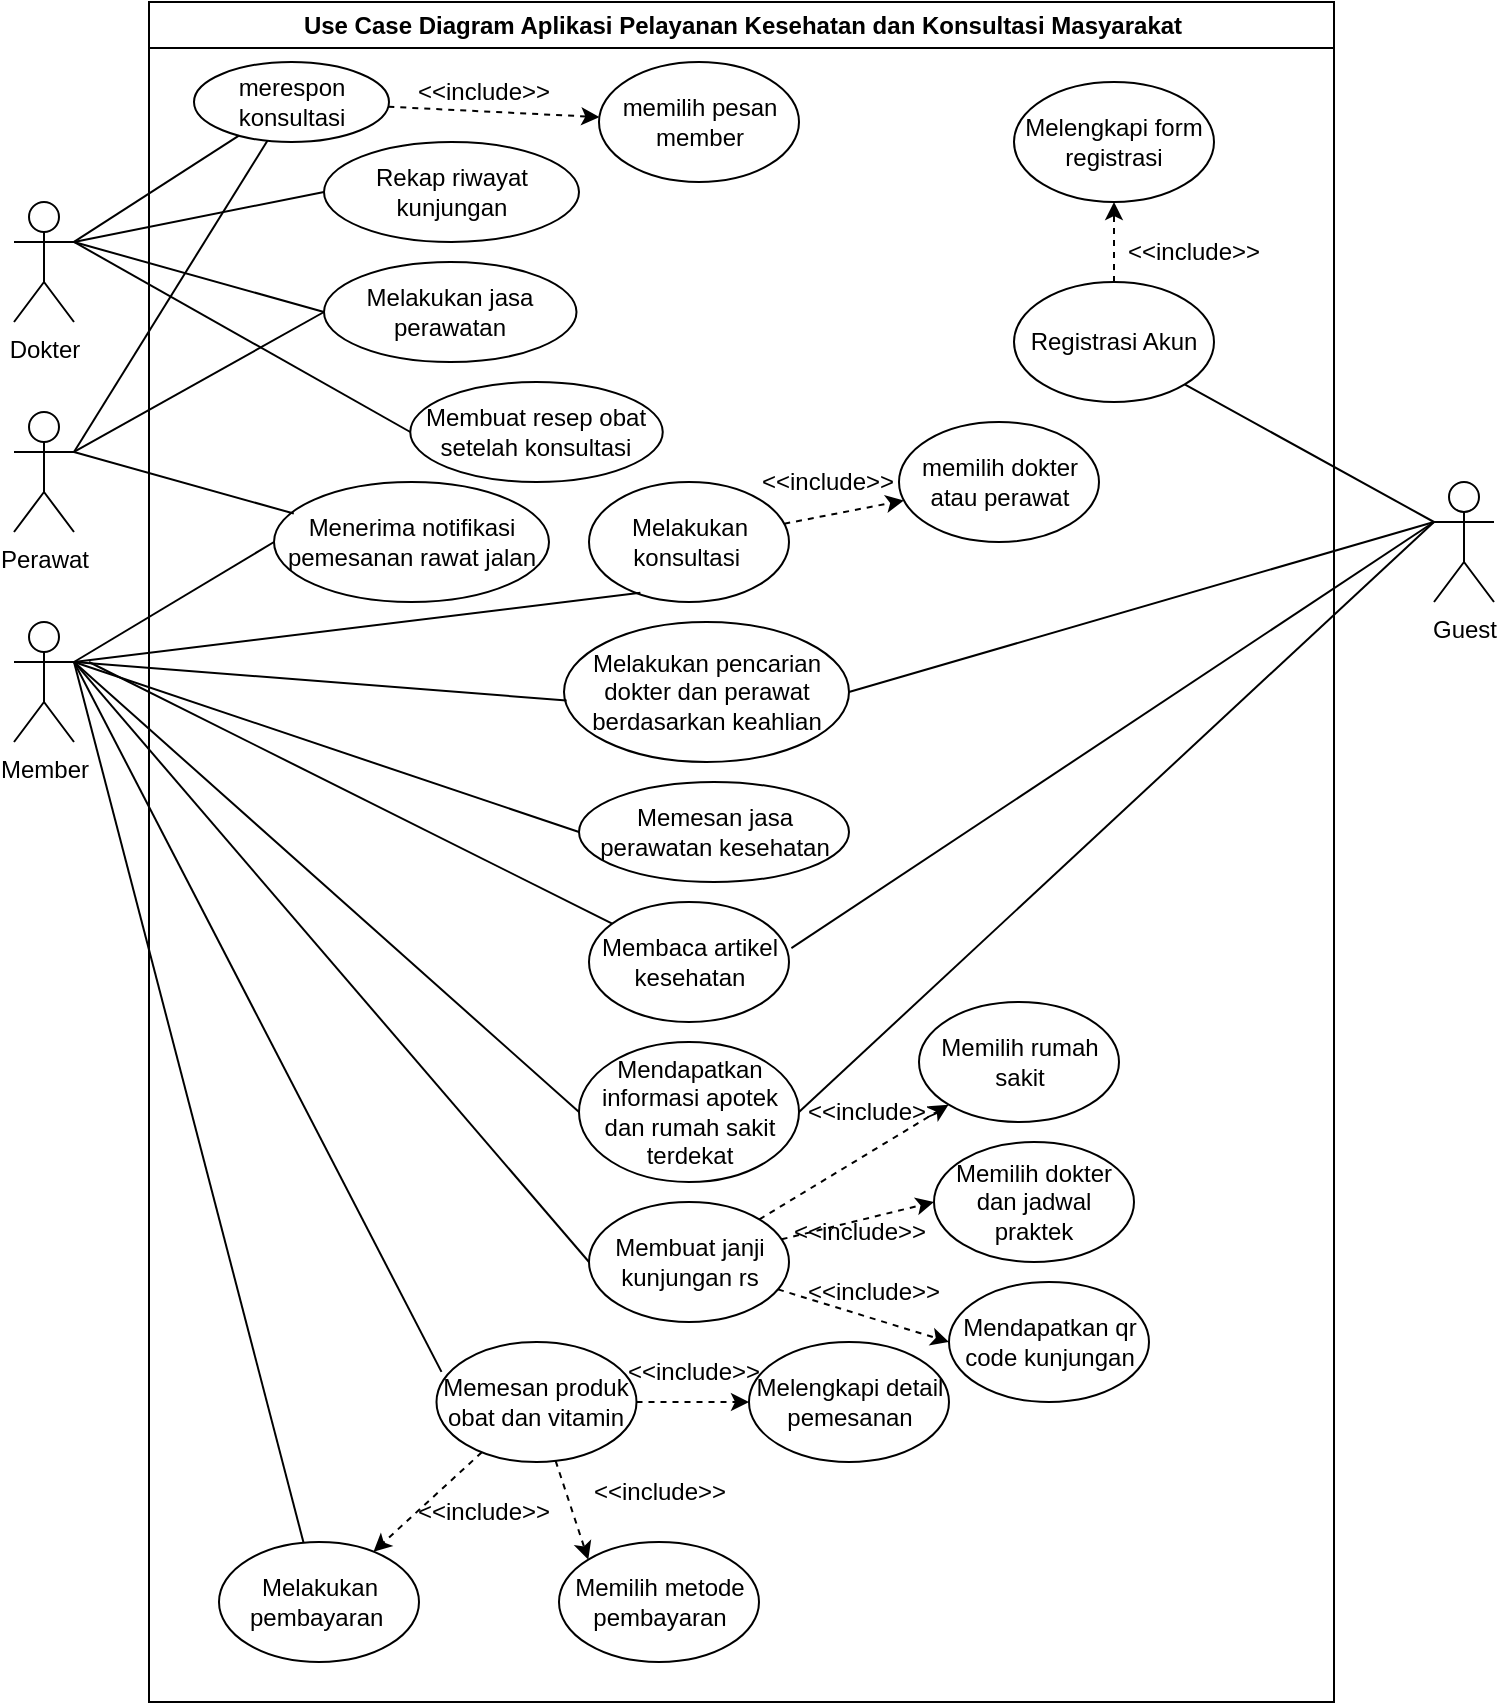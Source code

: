 <mxfile version="20.8.16" type="device"><diagram name="Page-1" id="_MsJmbqIlTJtQ0q3fi2_"><mxGraphModel dx="2960" dy="-446" grid="1" gridSize="10" guides="1" tooltips="1" connect="1" arrows="1" fold="1" page="1" pageScale="1" pageWidth="850" pageHeight="1100" math="0" shadow="0"><root><mxCell id="0"/><mxCell id="1" parent="0"/><mxCell id="FYov83O6Qrbh_qYwmv2M-1" value="Use Case Diagram Aplikasi Pelayanan Kesehatan dan Konsultasi Masyarakat" style="swimlane;whiteSpace=wrap;html=1;" parent="1" vertex="1"><mxGeometry x="197.5" y="2220" width="592.5" height="850" as="geometry"/></mxCell><mxCell id="FYov83O6Qrbh_qYwmv2M-2" style="rounded=0;orthogonalLoop=1;jettySize=auto;html=1;dashed=1;" parent="FYov83O6Qrbh_qYwmv2M-1" source="FYov83O6Qrbh_qYwmv2M-4" target="FYov83O6Qrbh_qYwmv2M-5" edge="1"><mxGeometry relative="1" as="geometry"/></mxCell><mxCell id="FYov83O6Qrbh_qYwmv2M-4" value="Registrasi Akun" style="ellipse;whiteSpace=wrap;html=1;" parent="FYov83O6Qrbh_qYwmv2M-1" vertex="1"><mxGeometry x="432.5" y="140" width="100" height="60" as="geometry"/></mxCell><mxCell id="FYov83O6Qrbh_qYwmv2M-5" value="Melengkapi form registrasi" style="ellipse;whiteSpace=wrap;html=1;" parent="FYov83O6Qrbh_qYwmv2M-1" vertex="1"><mxGeometry x="432.5" y="40" width="100" height="60" as="geometry"/></mxCell><mxCell id="FYov83O6Qrbh_qYwmv2M-8" value="&amp;lt;&amp;lt;include&amp;gt;&amp;gt;" style="text;html=1;strokeColor=none;fillColor=none;align=center;verticalAlign=middle;whiteSpace=wrap;rounded=0;" parent="FYov83O6Qrbh_qYwmv2M-1" vertex="1"><mxGeometry x="492.5" y="110" width="60" height="30" as="geometry"/></mxCell><mxCell id="FYov83O6Qrbh_qYwmv2M-33" value="Rekap riwayat kunjungan" style="ellipse;whiteSpace=wrap;html=1;fillColor=default;strokeColor=default;" parent="FYov83O6Qrbh_qYwmv2M-1" vertex="1"><mxGeometry x="87.5" y="70" width="127.5" height="50" as="geometry"/></mxCell><mxCell id="FYov83O6Qrbh_qYwmv2M-34" value="Membaca artikel kesehatan" style="ellipse;whiteSpace=wrap;html=1;" parent="FYov83O6Qrbh_qYwmv2M-1" vertex="1"><mxGeometry x="220" y="450" width="100" height="60" as="geometry"/></mxCell><mxCell id="FYov83O6Qrbh_qYwmv2M-35" value="Mendapatkan informasi apotek dan rumah sakit terdekat" style="ellipse;whiteSpace=wrap;html=1;" parent="FYov83O6Qrbh_qYwmv2M-1" vertex="1"><mxGeometry x="215" y="520" width="110" height="70" as="geometry"/></mxCell><mxCell id="FYov83O6Qrbh_qYwmv2M-36" style="rounded=0;orthogonalLoop=1;jettySize=auto;html=1;dashed=1;" parent="FYov83O6Qrbh_qYwmv2M-1" source="FYov83O6Qrbh_qYwmv2M-39" target="FYov83O6Qrbh_qYwmv2M-40" edge="1"><mxGeometry relative="1" as="geometry"/></mxCell><mxCell id="FYov83O6Qrbh_qYwmv2M-37" style="rounded=0;orthogonalLoop=1;jettySize=auto;html=1;entryX=0;entryY=0.5;entryDx=0;entryDy=0;dashed=1;" parent="FYov83O6Qrbh_qYwmv2M-1" source="FYov83O6Qrbh_qYwmv2M-39" target="FYov83O6Qrbh_qYwmv2M-41" edge="1"><mxGeometry relative="1" as="geometry"/></mxCell><mxCell id="KdJoEg8z0QYHcAPWI05V-2" style="rounded=0;orthogonalLoop=1;jettySize=auto;html=1;entryX=0;entryY=0.5;entryDx=0;entryDy=0;endArrow=classic;endFill=1;dashed=1;" edge="1" parent="FYov83O6Qrbh_qYwmv2M-1" source="FYov83O6Qrbh_qYwmv2M-39" target="KdJoEg8z0QYHcAPWI05V-1"><mxGeometry relative="1" as="geometry"/></mxCell><mxCell id="FYov83O6Qrbh_qYwmv2M-39" value="Membuat janji&lt;br&gt;kunjungan rs" style="ellipse;whiteSpace=wrap;html=1;" parent="FYov83O6Qrbh_qYwmv2M-1" vertex="1"><mxGeometry x="220" y="600" width="100" height="60" as="geometry"/></mxCell><mxCell id="FYov83O6Qrbh_qYwmv2M-40" value="Memilih rumah sakit" style="ellipse;whiteSpace=wrap;html=1;" parent="FYov83O6Qrbh_qYwmv2M-1" vertex="1"><mxGeometry x="385" y="500" width="100" height="60" as="geometry"/></mxCell><mxCell id="FYov83O6Qrbh_qYwmv2M-41" value="Memilih dokter dan jadwal praktek" style="ellipse;whiteSpace=wrap;html=1;" parent="FYov83O6Qrbh_qYwmv2M-1" vertex="1"><mxGeometry x="392.5" y="570" width="100" height="60" as="geometry"/></mxCell><mxCell id="FYov83O6Qrbh_qYwmv2M-42" value="&amp;lt;&amp;lt;include&amp;gt;&amp;gt;" style="text;html=1;strokeColor=none;fillColor=none;align=center;verticalAlign=middle;whiteSpace=wrap;rounded=0;" parent="FYov83O6Qrbh_qYwmv2M-1" vertex="1"><mxGeometry x="332.5" y="540" width="60" height="30" as="geometry"/></mxCell><mxCell id="FYov83O6Qrbh_qYwmv2M-43" value="&amp;lt;&amp;lt;include&amp;gt;&amp;gt;" style="text;html=1;strokeColor=none;fillColor=none;align=center;verticalAlign=middle;whiteSpace=wrap;rounded=0;" parent="FYov83O6Qrbh_qYwmv2M-1" vertex="1"><mxGeometry x="325" y="600" width="60" height="30" as="geometry"/></mxCell><mxCell id="FYov83O6Qrbh_qYwmv2M-46" value="" style="edgeStyle=orthogonalEdgeStyle;rounded=0;orthogonalLoop=1;jettySize=auto;html=1;dashed=1;" parent="FYov83O6Qrbh_qYwmv2M-1" source="FYov83O6Qrbh_qYwmv2M-49" target="FYov83O6Qrbh_qYwmv2M-50" edge="1"><mxGeometry relative="1" as="geometry"/></mxCell><mxCell id="FYov83O6Qrbh_qYwmv2M-47" style="rounded=0;orthogonalLoop=1;jettySize=auto;html=1;entryX=0;entryY=0;entryDx=0;entryDy=0;dashed=1;" parent="FYov83O6Qrbh_qYwmv2M-1" source="FYov83O6Qrbh_qYwmv2M-49" target="FYov83O6Qrbh_qYwmv2M-51" edge="1"><mxGeometry relative="1" as="geometry"/></mxCell><mxCell id="FYov83O6Qrbh_qYwmv2M-48" style="rounded=0;orthogonalLoop=1;jettySize=auto;html=1;dashed=1;" parent="FYov83O6Qrbh_qYwmv2M-1" source="FYov83O6Qrbh_qYwmv2M-49" target="FYov83O6Qrbh_qYwmv2M-54" edge="1"><mxGeometry relative="1" as="geometry"/></mxCell><mxCell id="FYov83O6Qrbh_qYwmv2M-49" value="Memesan produk obat dan vitamin" style="ellipse;whiteSpace=wrap;html=1;fillColor=default;strokeColor=default;" parent="FYov83O6Qrbh_qYwmv2M-1" vertex="1"><mxGeometry x="143.75" y="670" width="100" height="60" as="geometry"/></mxCell><mxCell id="FYov83O6Qrbh_qYwmv2M-50" value="Melengkapi detail pemesanan" style="ellipse;whiteSpace=wrap;html=1;" parent="FYov83O6Qrbh_qYwmv2M-1" vertex="1"><mxGeometry x="300" y="670" width="100" height="60" as="geometry"/></mxCell><mxCell id="FYov83O6Qrbh_qYwmv2M-51" value="Memilih metode pembayaran" style="ellipse;whiteSpace=wrap;html=1;" parent="FYov83O6Qrbh_qYwmv2M-1" vertex="1"><mxGeometry x="205" y="770" width="100" height="60" as="geometry"/></mxCell><mxCell id="FYov83O6Qrbh_qYwmv2M-52" value="&amp;lt;&amp;lt;include&amp;gt;&amp;gt;" style="text;html=1;strokeColor=none;fillColor=none;align=center;verticalAlign=middle;whiteSpace=wrap;rounded=0;" parent="FYov83O6Qrbh_qYwmv2M-1" vertex="1"><mxGeometry x="137.5" y="740" width="60" height="30" as="geometry"/></mxCell><mxCell id="FYov83O6Qrbh_qYwmv2M-53" value="&amp;lt;&amp;lt;include&amp;gt;&amp;gt;" style="text;html=1;strokeColor=none;fillColor=none;align=center;verticalAlign=middle;whiteSpace=wrap;rounded=0;" parent="FYov83O6Qrbh_qYwmv2M-1" vertex="1"><mxGeometry x="225" y="730" width="60" height="30" as="geometry"/></mxCell><mxCell id="FYov83O6Qrbh_qYwmv2M-54" value="Melakukan pembayaran&amp;nbsp;" style="ellipse;whiteSpace=wrap;html=1;" parent="FYov83O6Qrbh_qYwmv2M-1" vertex="1"><mxGeometry x="35" y="770" width="100" height="60" as="geometry"/></mxCell><mxCell id="FYov83O6Qrbh_qYwmv2M-77" value="&amp;lt;&amp;lt;include&amp;gt;&amp;gt;" style="text;html=1;strokeColor=none;fillColor=none;align=center;verticalAlign=middle;whiteSpace=wrap;rounded=0;" parent="FYov83O6Qrbh_qYwmv2M-1" vertex="1"><mxGeometry x="242.5" y="670" width="60" height="30" as="geometry"/></mxCell><mxCell id="FYov83O6Qrbh_qYwmv2M-86" value="&lt;font style=&quot;font-size: 12px;&quot;&gt;Melakukan pencarian dokter dan perawat berdasarkan keahlian&lt;/font&gt;" style="ellipse;whiteSpace=wrap;html=1;" parent="FYov83O6Qrbh_qYwmv2M-1" vertex="1"><mxGeometry x="207.5" y="310" width="142.5" height="70" as="geometry"/></mxCell><mxCell id="FYov83O6Qrbh_qYwmv2M-87" value="&lt;font style=&quot;font-size: 12px;&quot;&gt;Memesan jasa perawatan kesehatan&lt;/font&gt;" style="ellipse;whiteSpace=wrap;html=1;" parent="FYov83O6Qrbh_qYwmv2M-1" vertex="1"><mxGeometry x="215" y="390" width="135" height="50" as="geometry"/></mxCell><mxCell id="FYov83O6Qrbh_qYwmv2M-199" value="" style="edgeStyle=none;rounded=0;orthogonalLoop=1;jettySize=auto;html=1;startArrow=none;startFill=0;endArrow=classic;endFill=1;dashed=1;" parent="FYov83O6Qrbh_qYwmv2M-1" source="FYov83O6Qrbh_qYwmv2M-192" target="FYov83O6Qrbh_qYwmv2M-197" edge="1"><mxGeometry relative="1" as="geometry"/></mxCell><mxCell id="FYov83O6Qrbh_qYwmv2M-192" value="Melakukan konsultasi&amp;nbsp;" style="ellipse;whiteSpace=wrap;html=1;" parent="FYov83O6Qrbh_qYwmv2M-1" vertex="1"><mxGeometry x="220" y="240" width="100" height="60" as="geometry"/></mxCell><mxCell id="FYov83O6Qrbh_qYwmv2M-202" style="edgeStyle=none;rounded=0;orthogonalLoop=1;jettySize=auto;html=1;dashed=1;startArrow=none;startFill=0;endArrow=classic;endFill=1;" parent="FYov83O6Qrbh_qYwmv2M-1" source="FYov83O6Qrbh_qYwmv2M-194" target="FYov83O6Qrbh_qYwmv2M-201" edge="1"><mxGeometry relative="1" as="geometry"/></mxCell><mxCell id="FYov83O6Qrbh_qYwmv2M-194" value="merespon konsultasi" style="ellipse;whiteSpace=wrap;html=1;fillColor=default;strokeColor=default;" parent="FYov83O6Qrbh_qYwmv2M-1" vertex="1"><mxGeometry x="22.5" y="30" width="97.5" height="40" as="geometry"/></mxCell><mxCell id="FYov83O6Qrbh_qYwmv2M-197" value="memilih dokter&lt;br&gt;atau perawat" style="ellipse;whiteSpace=wrap;html=1;" parent="FYov83O6Qrbh_qYwmv2M-1" vertex="1"><mxGeometry x="375" y="210" width="100" height="60" as="geometry"/></mxCell><mxCell id="FYov83O6Qrbh_qYwmv2M-198" style="edgeStyle=none;rounded=0;orthogonalLoop=1;jettySize=auto;html=1;exitX=0.5;exitY=0;exitDx=0;exitDy=0;startArrow=none;startFill=0;endArrow=none;endFill=0;" parent="FYov83O6Qrbh_qYwmv2M-1" source="FYov83O6Qrbh_qYwmv2M-192" target="FYov83O6Qrbh_qYwmv2M-192" edge="1"><mxGeometry relative="1" as="geometry"/></mxCell><mxCell id="FYov83O6Qrbh_qYwmv2M-200" value="&amp;lt;&amp;lt;include&amp;gt;&amp;gt;" style="text;html=1;strokeColor=none;fillColor=none;align=center;verticalAlign=middle;whiteSpace=wrap;rounded=0;" parent="FYov83O6Qrbh_qYwmv2M-1" vertex="1"><mxGeometry x="315" y="225" width="47.5" height="30" as="geometry"/></mxCell><mxCell id="FYov83O6Qrbh_qYwmv2M-201" value="memilih pesan member" style="ellipse;whiteSpace=wrap;html=1;" parent="FYov83O6Qrbh_qYwmv2M-1" vertex="1"><mxGeometry x="225" y="30" width="100" height="60" as="geometry"/></mxCell><mxCell id="FYov83O6Qrbh_qYwmv2M-203" value="&amp;lt;&amp;lt;include&amp;gt;&amp;gt;" style="text;html=1;strokeColor=none;fillColor=none;align=center;verticalAlign=middle;whiteSpace=wrap;rounded=0;" parent="FYov83O6Qrbh_qYwmv2M-1" vertex="1"><mxGeometry x="143.75" y="30" width="47.5" height="30" as="geometry"/></mxCell><mxCell id="ZeCUqsGxBGgo8CXw-VUg-1" value="Melakukan jasa perawatan" style="ellipse;whiteSpace=wrap;html=1;fillColor=default;strokeColor=default;" parent="FYov83O6Qrbh_qYwmv2M-1" vertex="1"><mxGeometry x="87.5" y="130" width="126.25" height="50" as="geometry"/></mxCell><mxCell id="ZeCUqsGxBGgo8CXw-VUg-5" value="Menerima notifikasi pemesanan rawat jalan" style="ellipse;whiteSpace=wrap;html=1;fillColor=default;strokeColor=default;" parent="FYov83O6Qrbh_qYwmv2M-1" vertex="1"><mxGeometry x="62.5" y="240" width="137.5" height="60" as="geometry"/></mxCell><mxCell id="5GG8HwsSgDSnO_9piChJ-3" value="Membuat resep obat&lt;br&gt;setelah konsultasi" style="ellipse;whiteSpace=wrap;html=1;fillColor=default;strokeColor=default;" parent="FYov83O6Qrbh_qYwmv2M-1" vertex="1"><mxGeometry x="130.63" y="190" width="126.25" height="50" as="geometry"/></mxCell><mxCell id="KdJoEg8z0QYHcAPWI05V-1" value="Mendapatkan qr code kunjungan" style="ellipse;whiteSpace=wrap;html=1;" vertex="1" parent="FYov83O6Qrbh_qYwmv2M-1"><mxGeometry x="400" y="640" width="100" height="60" as="geometry"/></mxCell><mxCell id="KdJoEg8z0QYHcAPWI05V-3" value="&amp;lt;&amp;lt;include&amp;gt;&amp;gt;" style="text;html=1;strokeColor=none;fillColor=none;align=center;verticalAlign=middle;whiteSpace=wrap;rounded=0;" vertex="1" parent="FYov83O6Qrbh_qYwmv2M-1"><mxGeometry x="332.5" y="630" width="60" height="30" as="geometry"/></mxCell><mxCell id="FYov83O6Qrbh_qYwmv2M-101" style="rounded=0;orthogonalLoop=1;jettySize=auto;html=1;entryX=0;entryY=0.5;entryDx=0;entryDy=0;exitX=1;exitY=0.333;exitDx=0;exitDy=0;exitPerimeter=0;endArrow=none;endFill=0;" parent="1" source="FYov83O6Qrbh_qYwmv2M-102" target="FYov83O6Qrbh_qYwmv2M-33" edge="1"><mxGeometry relative="1" as="geometry"><mxPoint x="157.5" y="2445" as="sourcePoint"/></mxGeometry></mxCell><mxCell id="FYov83O6Qrbh_qYwmv2M-195" style="edgeStyle=none;rounded=0;orthogonalLoop=1;jettySize=auto;html=1;startArrow=none;startFill=0;endArrow=none;endFill=0;exitX=1;exitY=0.333;exitDx=0;exitDy=0;exitPerimeter=0;" parent="1" source="FYov83O6Qrbh_qYwmv2M-102" target="FYov83O6Qrbh_qYwmv2M-194" edge="1"><mxGeometry relative="1" as="geometry"/></mxCell><mxCell id="ZeCUqsGxBGgo8CXw-VUg-2" style="rounded=0;orthogonalLoop=1;jettySize=auto;html=1;entryX=0;entryY=0.5;entryDx=0;entryDy=0;endArrow=none;endFill=0;" parent="1" target="ZeCUqsGxBGgo8CXw-VUg-1" edge="1"><mxGeometry relative="1" as="geometry"><mxPoint x="160" y="2340" as="sourcePoint"/></mxGeometry></mxCell><mxCell id="5GG8HwsSgDSnO_9piChJ-4" style="rounded=0;orthogonalLoop=1;jettySize=auto;html=1;exitX=1;exitY=0.333;exitDx=0;exitDy=0;exitPerimeter=0;startArrow=none;startFill=0;endArrow=none;endFill=0;entryX=0;entryY=0.5;entryDx=0;entryDy=0;" parent="1" source="FYov83O6Qrbh_qYwmv2M-102" target="5GG8HwsSgDSnO_9piChJ-3" edge="1"><mxGeometry relative="1" as="geometry"><mxPoint x="290" y="2440" as="targetPoint"/></mxGeometry></mxCell><mxCell id="FYov83O6Qrbh_qYwmv2M-102" value="Dokter" style="shape=umlActor;verticalLabelPosition=bottom;verticalAlign=top;html=1;outlineConnect=0;" parent="1" vertex="1"><mxGeometry x="130" y="2320" width="30" height="60" as="geometry"/></mxCell><mxCell id="FYov83O6Qrbh_qYwmv2M-196" style="edgeStyle=none;rounded=0;orthogonalLoop=1;jettySize=auto;html=1;startArrow=none;startFill=0;endArrow=none;endFill=0;exitX=1;exitY=0.333;exitDx=0;exitDy=0;exitPerimeter=0;" parent="1" source="FYov83O6Qrbh_qYwmv2M-104" target="FYov83O6Qrbh_qYwmv2M-194" edge="1"><mxGeometry relative="1" as="geometry"><mxPoint x="160" y="2450" as="sourcePoint"/></mxGeometry></mxCell><mxCell id="ZeCUqsGxBGgo8CXw-VUg-3" style="edgeStyle=none;rounded=0;orthogonalLoop=1;jettySize=auto;html=1;entryX=0;entryY=0.5;entryDx=0;entryDy=0;endArrow=none;endFill=0;exitX=1;exitY=0.333;exitDx=0;exitDy=0;exitPerimeter=0;" parent="1" source="FYov83O6Qrbh_qYwmv2M-104" target="ZeCUqsGxBGgo8CXw-VUg-1" edge="1"><mxGeometry relative="1" as="geometry"/></mxCell><mxCell id="ZeCUqsGxBGgo8CXw-VUg-6" style="edgeStyle=none;rounded=0;orthogonalLoop=1;jettySize=auto;html=1;entryX=0.072;entryY=0.263;entryDx=0;entryDy=0;endArrow=none;endFill=0;entryPerimeter=0;exitX=1;exitY=0.333;exitDx=0;exitDy=0;exitPerimeter=0;" parent="1" source="FYov83O6Qrbh_qYwmv2M-104" target="ZeCUqsGxBGgo8CXw-VUg-5" edge="1"><mxGeometry relative="1" as="geometry"><mxPoint x="160" y="2450" as="sourcePoint"/><Array as="points"/></mxGeometry></mxCell><mxCell id="FYov83O6Qrbh_qYwmv2M-104" value="Perawat" style="shape=umlActor;verticalLabelPosition=bottom;verticalAlign=top;html=1;outlineConnect=0;" parent="1" vertex="1"><mxGeometry x="130" y="2425" width="30" height="60" as="geometry"/></mxCell><mxCell id="FYov83O6Qrbh_qYwmv2M-105" style="rounded=0;orthogonalLoop=1;jettySize=auto;html=1;endArrow=none;endFill=0;" parent="1" target="FYov83O6Qrbh_qYwmv2M-34" edge="1"><mxGeometry relative="1" as="geometry"><mxPoint x="167.5" y="2550" as="sourcePoint"/></mxGeometry></mxCell><mxCell id="FYov83O6Qrbh_qYwmv2M-106" style="rounded=0;orthogonalLoop=1;jettySize=auto;html=1;entryX=0;entryY=0.5;entryDx=0;entryDy=0;exitX=1;exitY=0.333;exitDx=0;exitDy=0;exitPerimeter=0;endArrow=none;endFill=0;" parent="1" source="FYov83O6Qrbh_qYwmv2M-113" target="FYov83O6Qrbh_qYwmv2M-35" edge="1"><mxGeometry relative="1" as="geometry"/></mxCell><mxCell id="FYov83O6Qrbh_qYwmv2M-107" style="rounded=0;orthogonalLoop=1;jettySize=auto;html=1;entryX=0;entryY=0.5;entryDx=0;entryDy=0;exitX=1;exitY=0.333;exitDx=0;exitDy=0;exitPerimeter=0;endArrow=none;endFill=0;" parent="1" source="FYov83O6Qrbh_qYwmv2M-113" target="FYov83O6Qrbh_qYwmv2M-39" edge="1"><mxGeometry relative="1" as="geometry"/></mxCell><mxCell id="FYov83O6Qrbh_qYwmv2M-109" style="rounded=0;orthogonalLoop=1;jettySize=auto;html=1;entryX=0.025;entryY=0.249;entryDx=0;entryDy=0;entryPerimeter=0;exitX=1;exitY=0.333;exitDx=0;exitDy=0;exitPerimeter=0;endArrow=none;endFill=0;" parent="1" source="FYov83O6Qrbh_qYwmv2M-113" target="FYov83O6Qrbh_qYwmv2M-49" edge="1"><mxGeometry relative="1" as="geometry"><mxPoint x="157.5" y="2590" as="sourcePoint"/></mxGeometry></mxCell><mxCell id="FYov83O6Qrbh_qYwmv2M-110" style="rounded=0;orthogonalLoop=1;jettySize=auto;html=1;exitX=1;exitY=0.333;exitDx=0;exitDy=0;exitPerimeter=0;endArrow=none;endFill=0;" parent="1" source="FYov83O6Qrbh_qYwmv2M-113" target="FYov83O6Qrbh_qYwmv2M-54" edge="1"><mxGeometry relative="1" as="geometry"/></mxCell><mxCell id="FYov83O6Qrbh_qYwmv2M-111" style="rounded=0;orthogonalLoop=1;jettySize=auto;html=1;entryX=0.009;entryY=0.561;entryDx=0;entryDy=0;entryPerimeter=0;exitX=1;exitY=0.333;exitDx=0;exitDy=0;exitPerimeter=0;endArrow=none;endFill=0;" parent="1" source="FYov83O6Qrbh_qYwmv2M-113" target="FYov83O6Qrbh_qYwmv2M-86" edge="1"><mxGeometry relative="1" as="geometry"><mxPoint x="430" y="2660" as="targetPoint"/></mxGeometry></mxCell><mxCell id="FYov83O6Qrbh_qYwmv2M-112" style="rounded=0;orthogonalLoop=1;jettySize=auto;html=1;entryX=0;entryY=0.5;entryDx=0;entryDy=0;exitX=1;exitY=0.333;exitDx=0;exitDy=0;exitPerimeter=0;endArrow=none;endFill=0;" parent="1" source="FYov83O6Qrbh_qYwmv2M-113" target="FYov83O6Qrbh_qYwmv2M-87" edge="1"><mxGeometry relative="1" as="geometry"/></mxCell><mxCell id="FYov83O6Qrbh_qYwmv2M-193" style="rounded=0;orthogonalLoop=1;jettySize=auto;html=1;entryX=0.257;entryY=0.923;entryDx=0;entryDy=0;startArrow=none;startFill=0;endArrow=none;endFill=0;entryPerimeter=0;" parent="1" target="FYov83O6Qrbh_qYwmv2M-192" edge="1"><mxGeometry relative="1" as="geometry"><mxPoint x="160" y="2550" as="sourcePoint"/></mxGeometry></mxCell><mxCell id="ZeCUqsGxBGgo8CXw-VUg-8" style="edgeStyle=none;rounded=0;orthogonalLoop=1;jettySize=auto;html=1;entryX=0;entryY=0.5;entryDx=0;entryDy=0;endArrow=none;endFill=0;" parent="1" target="ZeCUqsGxBGgo8CXw-VUg-5" edge="1"><mxGeometry relative="1" as="geometry"><mxPoint x="160" y="2550" as="sourcePoint"/></mxGeometry></mxCell><mxCell id="FYov83O6Qrbh_qYwmv2M-113" value="Member" style="shape=umlActor;verticalLabelPosition=bottom;verticalAlign=top;html=1;outlineConnect=0;" parent="1" vertex="1"><mxGeometry x="130" y="2530" width="30" height="60" as="geometry"/></mxCell><mxCell id="FYov83O6Qrbh_qYwmv2M-114" style="rounded=0;orthogonalLoop=1;jettySize=auto;html=1;entryX=1.012;entryY=0.385;entryDx=0;entryDy=0;entryPerimeter=0;exitX=0;exitY=0.333;exitDx=0;exitDy=0;exitPerimeter=0;endArrow=none;endFill=0;" parent="1" source="FYov83O6Qrbh_qYwmv2M-119" target="FYov83O6Qrbh_qYwmv2M-34" edge="1"><mxGeometry relative="1" as="geometry"><mxPoint x="870" y="2880" as="sourcePoint"/><mxPoint x="460" y="2880" as="targetPoint"/><Array as="points"/></mxGeometry></mxCell><mxCell id="FYov83O6Qrbh_qYwmv2M-115" style="rounded=0;orthogonalLoop=1;jettySize=auto;html=1;entryX=1;entryY=0.5;entryDx=0;entryDy=0;exitX=0;exitY=0.333;exitDx=0;exitDy=0;exitPerimeter=0;endArrow=none;endFill=0;" parent="1" source="FYov83O6Qrbh_qYwmv2M-119" target="FYov83O6Qrbh_qYwmv2M-35" edge="1"><mxGeometry relative="1" as="geometry"/></mxCell><mxCell id="FYov83O6Qrbh_qYwmv2M-116" style="rounded=0;orthogonalLoop=1;jettySize=auto;html=1;entryX=1;entryY=0.5;entryDx=0;entryDy=0;endArrow=none;endFill=0;" parent="1" target="FYov83O6Qrbh_qYwmv2M-86" edge="1"><mxGeometry relative="1" as="geometry"><mxPoint x="840" y="2480" as="sourcePoint"/></mxGeometry></mxCell><mxCell id="FYov83O6Qrbh_qYwmv2M-118" style="edgeStyle=none;rounded=0;orthogonalLoop=1;jettySize=auto;html=1;entryX=1;entryY=1;entryDx=0;entryDy=0;endArrow=none;endFill=0;" parent="1" target="FYov83O6Qrbh_qYwmv2M-4" edge="1"><mxGeometry relative="1" as="geometry"><mxPoint x="840" y="2480" as="sourcePoint"/></mxGeometry></mxCell><mxCell id="FYov83O6Qrbh_qYwmv2M-119" value="Guest" style="shape=umlActor;verticalLabelPosition=bottom;verticalAlign=top;html=1;outlineConnect=0;" parent="1" vertex="1"><mxGeometry x="840" y="2460" width="30" height="60" as="geometry"/></mxCell></root></mxGraphModel></diagram></mxfile>
